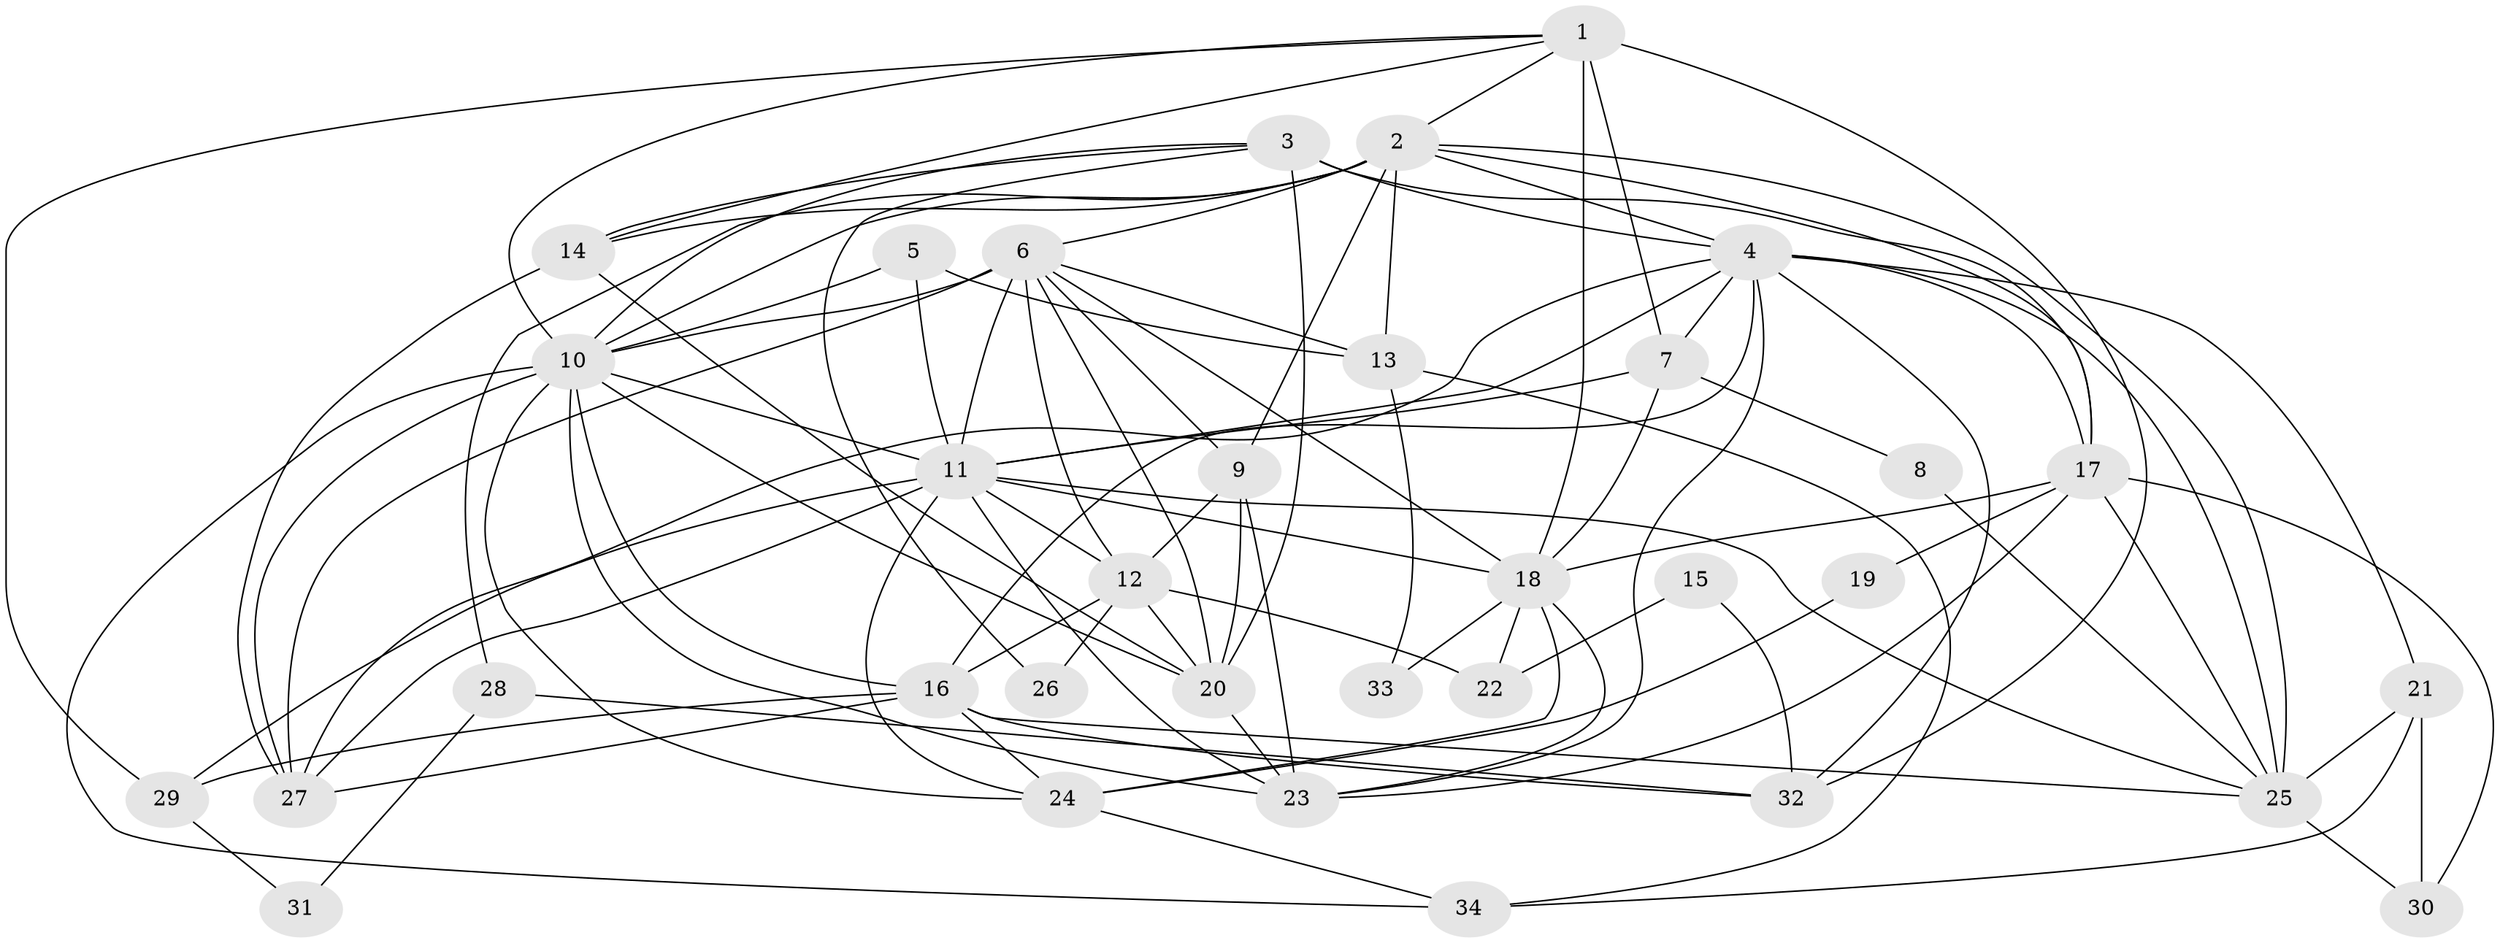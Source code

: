 // original degree distribution, {5: 0.21428571428571427, 7: 0.047619047619047616, 4: 0.2619047619047619, 3: 0.2261904761904762, 2: 0.16666666666666666, 6: 0.07142857142857142, 9: 0.011904761904761904}
// Generated by graph-tools (version 1.1) at 2025/51/03/04/25 22:51:22]
// undirected, 34 vertices, 97 edges
graph export_dot {
  node [color=gray90,style=filled];
  1;
  2;
  3;
  4;
  5;
  6;
  7;
  8;
  9;
  10;
  11;
  12;
  13;
  14;
  15;
  16;
  17;
  18;
  19;
  20;
  21;
  22;
  23;
  24;
  25;
  26;
  27;
  28;
  29;
  30;
  31;
  32;
  33;
  34;
  1 -- 2 [weight=1.0];
  1 -- 7 [weight=1.0];
  1 -- 10 [weight=1.0];
  1 -- 14 [weight=1.0];
  1 -- 18 [weight=5.0];
  1 -- 29 [weight=1.0];
  1 -- 32 [weight=1.0];
  2 -- 4 [weight=1.0];
  2 -- 6 [weight=1.0];
  2 -- 9 [weight=1.0];
  2 -- 10 [weight=1.0];
  2 -- 13 [weight=1.0];
  2 -- 14 [weight=1.0];
  2 -- 17 [weight=1.0];
  2 -- 25 [weight=1.0];
  2 -- 28 [weight=1.0];
  3 -- 4 [weight=2.0];
  3 -- 10 [weight=1.0];
  3 -- 14 [weight=1.0];
  3 -- 17 [weight=1.0];
  3 -- 20 [weight=2.0];
  3 -- 26 [weight=1.0];
  4 -- 7 [weight=2.0];
  4 -- 11 [weight=1.0];
  4 -- 16 [weight=1.0];
  4 -- 17 [weight=2.0];
  4 -- 21 [weight=1.0];
  4 -- 23 [weight=1.0];
  4 -- 25 [weight=2.0];
  4 -- 27 [weight=1.0];
  4 -- 32 [weight=1.0];
  5 -- 10 [weight=1.0];
  5 -- 11 [weight=1.0];
  5 -- 13 [weight=1.0];
  6 -- 9 [weight=1.0];
  6 -- 10 [weight=4.0];
  6 -- 11 [weight=1.0];
  6 -- 12 [weight=1.0];
  6 -- 13 [weight=1.0];
  6 -- 18 [weight=1.0];
  6 -- 20 [weight=1.0];
  6 -- 27 [weight=1.0];
  7 -- 8 [weight=1.0];
  7 -- 11 [weight=4.0];
  7 -- 18 [weight=1.0];
  8 -- 25 [weight=1.0];
  9 -- 12 [weight=1.0];
  9 -- 20 [weight=2.0];
  9 -- 23 [weight=1.0];
  10 -- 11 [weight=1.0];
  10 -- 16 [weight=1.0];
  10 -- 20 [weight=1.0];
  10 -- 23 [weight=1.0];
  10 -- 24 [weight=1.0];
  10 -- 27 [weight=2.0];
  10 -- 34 [weight=1.0];
  11 -- 12 [weight=2.0];
  11 -- 18 [weight=1.0];
  11 -- 23 [weight=1.0];
  11 -- 24 [weight=1.0];
  11 -- 25 [weight=1.0];
  11 -- 27 [weight=1.0];
  11 -- 29 [weight=1.0];
  12 -- 16 [weight=1.0];
  12 -- 20 [weight=1.0];
  12 -- 22 [weight=1.0];
  12 -- 26 [weight=1.0];
  13 -- 33 [weight=1.0];
  13 -- 34 [weight=1.0];
  14 -- 20 [weight=1.0];
  14 -- 27 [weight=1.0];
  15 -- 22 [weight=1.0];
  15 -- 32 [weight=1.0];
  16 -- 24 [weight=1.0];
  16 -- 25 [weight=1.0];
  16 -- 27 [weight=1.0];
  16 -- 29 [weight=1.0];
  16 -- 32 [weight=1.0];
  17 -- 18 [weight=2.0];
  17 -- 19 [weight=1.0];
  17 -- 23 [weight=1.0];
  17 -- 25 [weight=1.0];
  17 -- 30 [weight=1.0];
  18 -- 22 [weight=1.0];
  18 -- 23 [weight=1.0];
  18 -- 24 [weight=1.0];
  18 -- 33 [weight=1.0];
  19 -- 24 [weight=1.0];
  20 -- 23 [weight=1.0];
  21 -- 25 [weight=1.0];
  21 -- 30 [weight=1.0];
  21 -- 34 [weight=1.0];
  24 -- 34 [weight=1.0];
  25 -- 30 [weight=1.0];
  28 -- 31 [weight=1.0];
  28 -- 32 [weight=1.0];
  29 -- 31 [weight=1.0];
}

